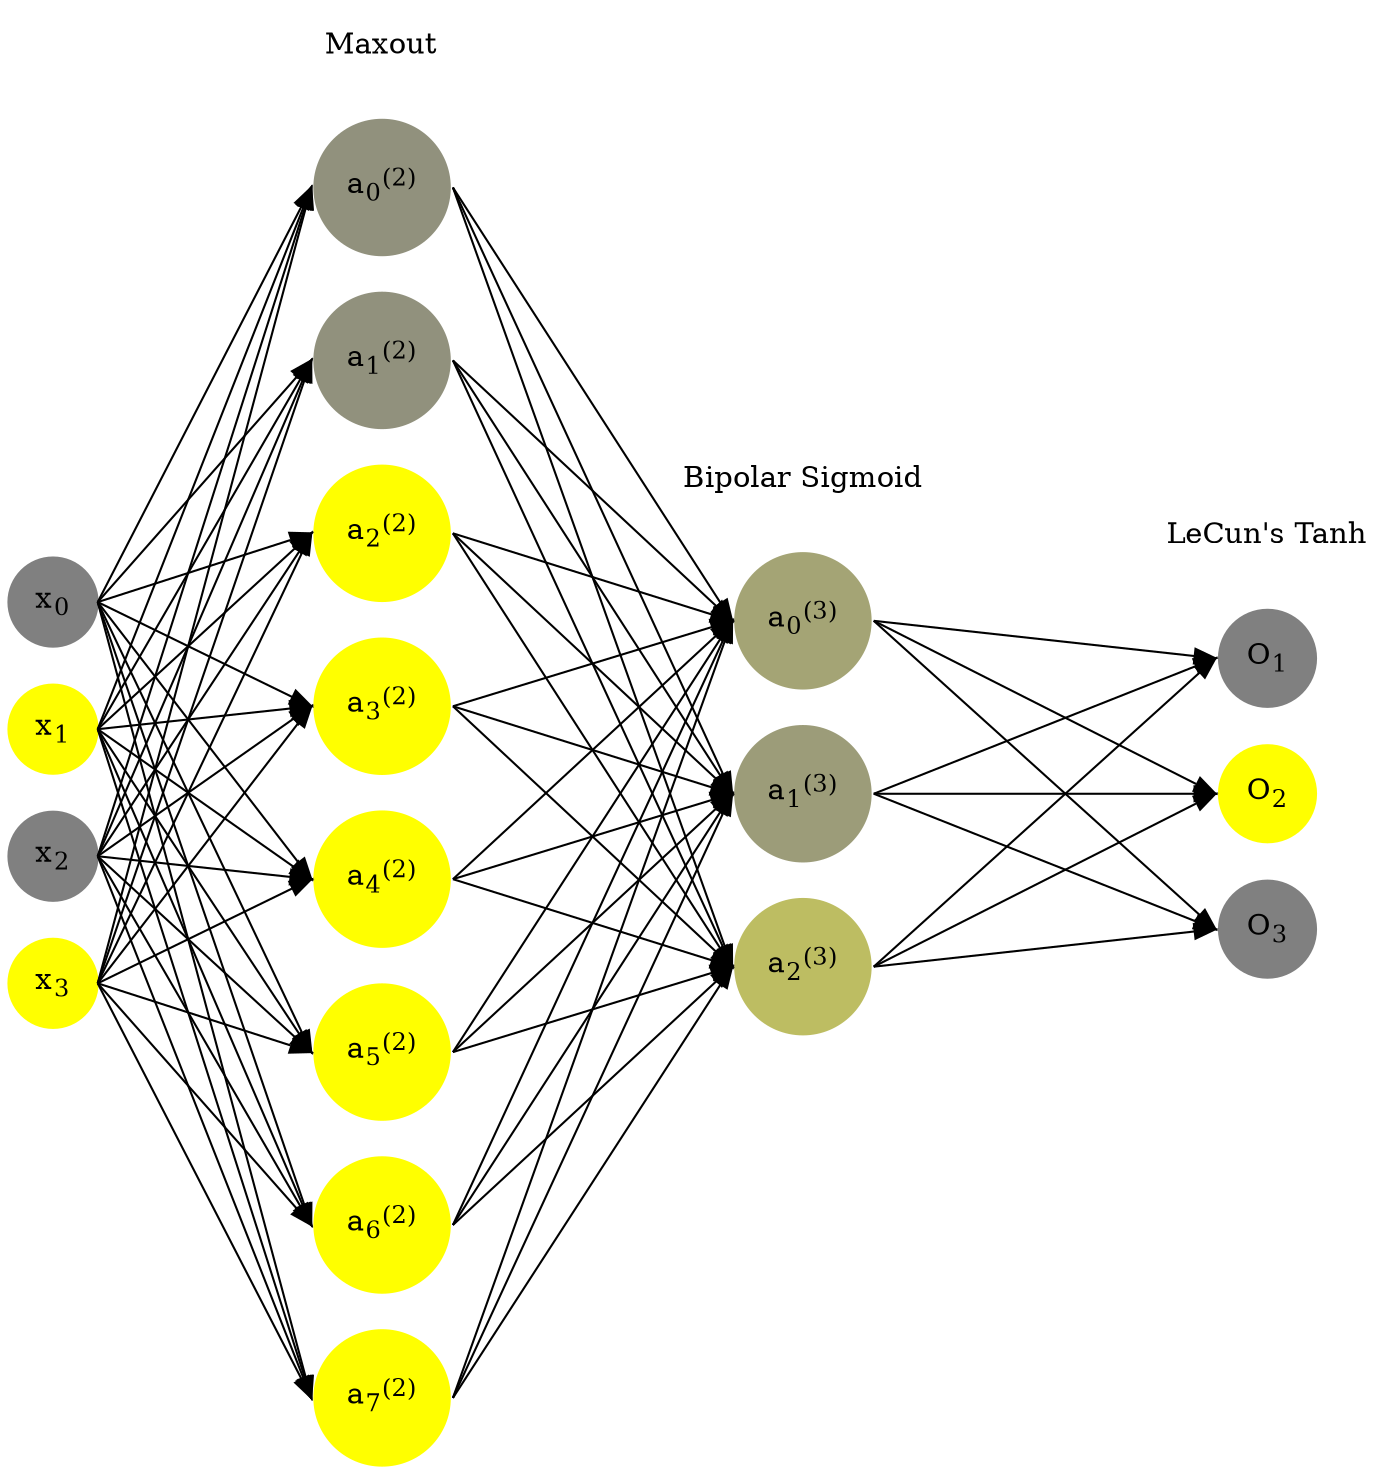digraph G {
	rankdir = LR;
	splines=false;
	edge[style=invis];
	ranksep= 1.4;
	{
	node [shape=circle, color="0.1667, 0.0, 0.5", style=filled, fillcolor="0.1667, 0.0, 0.5"];
	x0 [label=<x<sub>0</sub>>];
	}
	{
	node [shape=circle, color="0.1667, 1.0, 1.0", style=filled, fillcolor="0.1667, 1.0, 1.0"];
	x1 [label=<x<sub>1</sub>>];
	}
	{
	node [shape=circle, color="0.1667, 0.0, 0.5", style=filled, fillcolor="0.1667, 0.0, 0.5"];
	x2 [label=<x<sub>2</sub>>];
	}
	{
	node [shape=circle, color="0.1667, 1.0, 1.0", style=filled, fillcolor="0.1667, 1.0, 1.0"];
	x3 [label=<x<sub>3</sub>>];
	}
	{
	node [shape=circle, color="0.1667, 0.134064, 0.567032", style=filled, fillcolor="0.1667, 0.134064, 0.567032"];
	a02 [label=<a<sub>0</sub><sup>(2)</sup>>];
	}
	{
	node [shape=circle, color="0.1667, 0.134064, 0.567032", style=filled, fillcolor="0.1667, 0.134064, 0.567032"];
	a12 [label=<a<sub>1</sub><sup>(2)</sup>>];
	}
	{
	node [shape=circle, color="0.1667, 1.189734, 1.094867", style=filled, fillcolor="0.1667, 1.189734, 1.094867"];
	a22 [label=<a<sub>2</sub><sup>(2)</sup>>];
	}
	{
	node [shape=circle, color="0.1667, 1.810690, 1.405345", style=filled, fillcolor="0.1667, 1.810690, 1.405345"];
	a32 [label=<a<sub>3</sub><sup>(2)</sup>>];
	}
	{
	node [shape=circle, color="0.1667, 1.810690, 1.405345", style=filled, fillcolor="0.1667, 1.810690, 1.405345"];
	a42 [label=<a<sub>4</sub><sup>(2)</sup>>];
	}
	{
	node [shape=circle, color="0.1667, 1.810690, 1.405345", style=filled, fillcolor="0.1667, 1.810690, 1.405345"];
	a52 [label=<a<sub>5</sub><sup>(2)</sup>>];
	}
	{
	node [shape=circle, color="0.1667, 1.810690, 1.405345", style=filled, fillcolor="0.1667, 1.810690, 1.405345"];
	a62 [label=<a<sub>6</sub><sup>(2)</sup>>];
	}
	{
	node [shape=circle, color="0.1667, 1.810690, 1.405345", style=filled, fillcolor="0.1667, 1.810690, 1.405345"];
	a72 [label=<a<sub>7</sub><sup>(2)</sup>>];
	}
	{
	node [shape=circle, color="0.1667, 0.286884, 0.643442", style=filled, fillcolor="0.1667, 0.286884, 0.643442"];
	a03 [label=<a<sub>0</sub><sup>(3)</sup>>];
	}
	{
	node [shape=circle, color="0.1667, 0.219959, 0.609979", style=filled, fillcolor="0.1667, 0.219959, 0.609979"];
	a13 [label=<a<sub>1</sub><sup>(3)</sup>>];
	}
	{
	node [shape=circle, color="0.1667, 0.480293, 0.740146", style=filled, fillcolor="0.1667, 0.480293, 0.740146"];
	a23 [label=<a<sub>2</sub><sup>(3)</sup>>];
	}
	{
	node [shape=circle, color="0.1667, 0.0, 0.5", style=filled, fillcolor="0.1667, 0.0, 0.5"];
	O1 [label=<O<sub>1</sub>>];
	}
	{
	node [shape=circle, color="0.1667, 1.0, 1.0", style=filled, fillcolor="0.1667, 1.0, 1.0"];
	O2 [label=<O<sub>2</sub>>];
	}
	{
	node [shape=circle, color="0.1667, 0.0, 0.5", style=filled, fillcolor="0.1667, 0.0, 0.5"];
	O3 [label=<O<sub>3</sub>>];
	}
	{
	rank=same;
	x0->x1->x2->x3;
	}
	{
	rank=same;
	a02->a12->a22->a32->a42->a52->a62->a72;
	}
	{
	rank=same;
	a03->a13->a23;
	}
	{
	rank=same;
	O1->O2->O3;
	}
	l1 [shape=plaintext,label="Maxout"];
	l1->a02;
	{rank=same; l1;a02};
	l2 [shape=plaintext,label="Bipolar Sigmoid"];
	l2->a03;
	{rank=same; l2;a03};
	l3 [shape=plaintext,label="LeCun's Tanh"];
	l3->O1;
	{rank=same; l3;O1};
edge[style=solid, tailport=e, headport=w];
	{x0;x1;x2;x3} -> {a02;a12;a22;a32;a42;a52;a62;a72};
	{a02;a12;a22;a32;a42;a52;a62;a72} -> {a03;a13;a23};
	{a03;a13;a23} -> {O1,O2,O3};
}